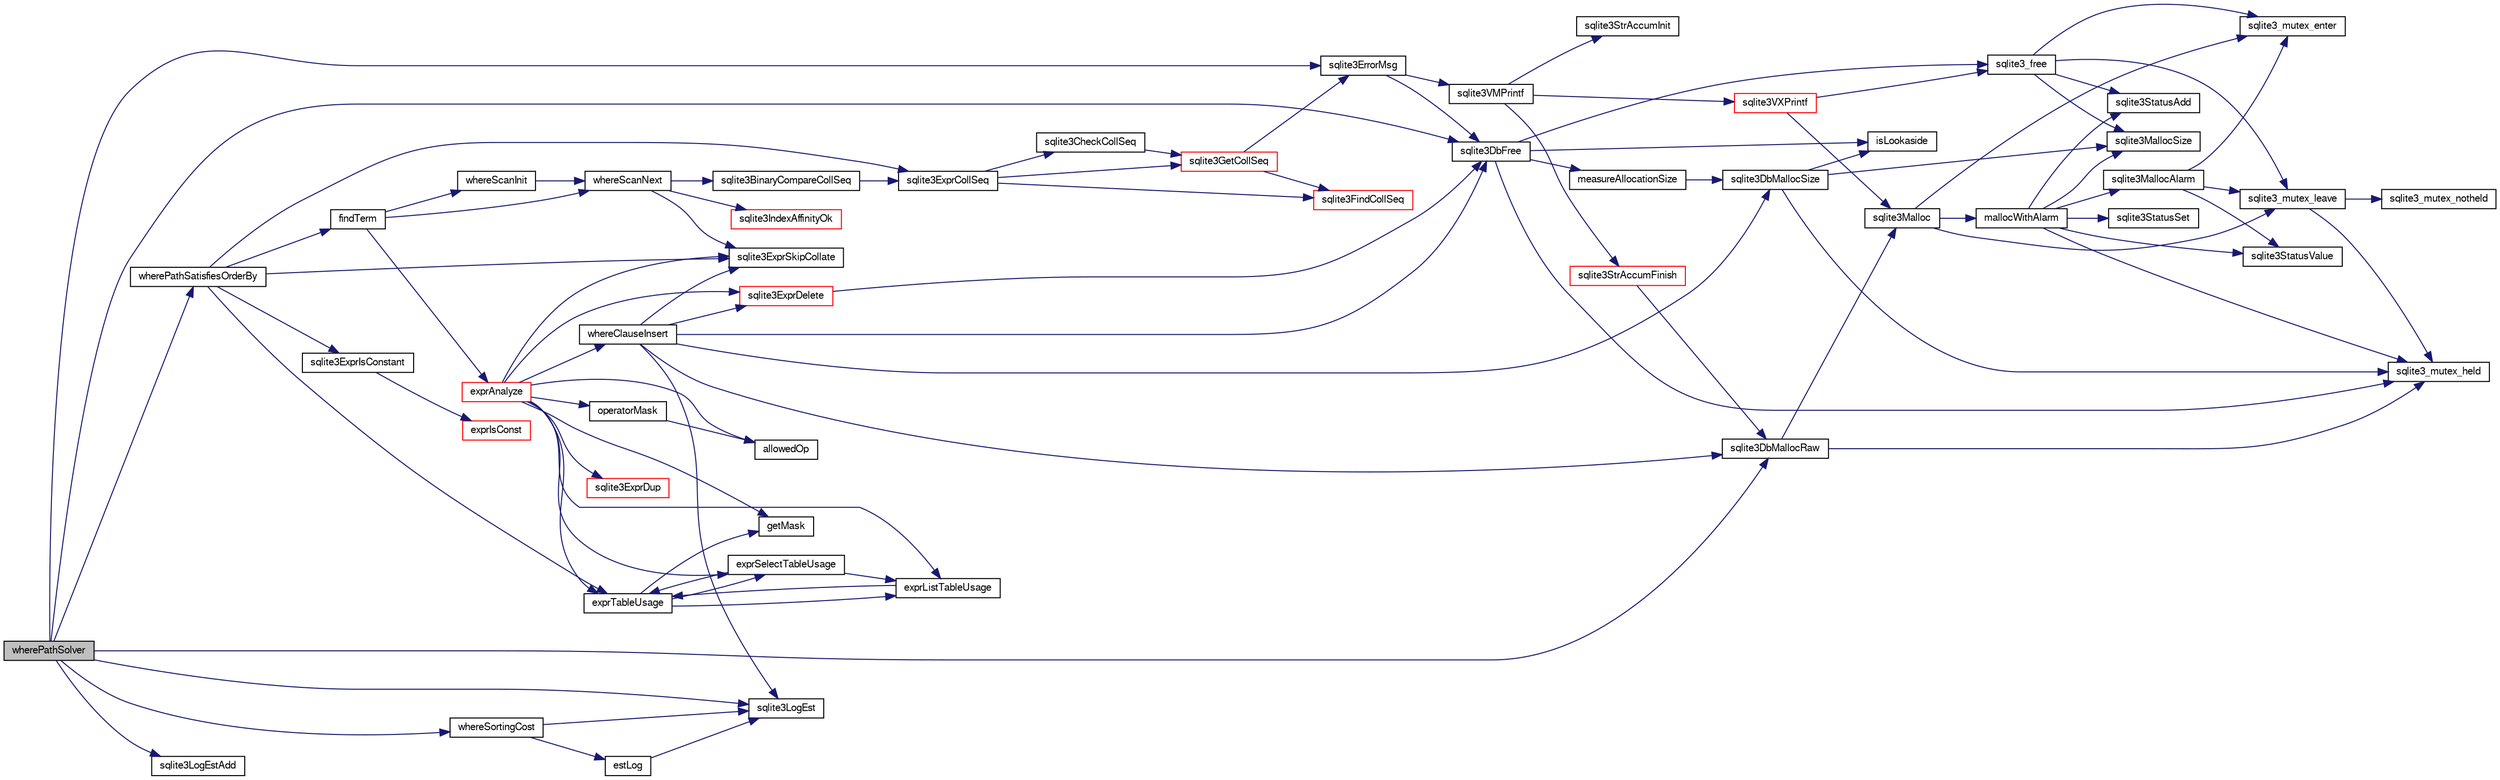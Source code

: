 digraph "wherePathSolver"
{
  edge [fontname="FreeSans",fontsize="10",labelfontname="FreeSans",labelfontsize="10"];
  node [fontname="FreeSans",fontsize="10",shape=record];
  rankdir="LR";
  Node917976 [label="wherePathSolver",height=0.2,width=0.4,color="black", fillcolor="grey75", style="filled", fontcolor="black"];
  Node917976 -> Node917977 [color="midnightblue",fontsize="10",style="solid",fontname="FreeSans"];
  Node917977 [label="sqlite3DbMallocRaw",height=0.2,width=0.4,color="black", fillcolor="white", style="filled",URL="$sqlite3_8c.html#abbe8be0cf7175e11ddc3e2218fad924e"];
  Node917977 -> Node917978 [color="midnightblue",fontsize="10",style="solid",fontname="FreeSans"];
  Node917978 [label="sqlite3_mutex_held",height=0.2,width=0.4,color="black", fillcolor="white", style="filled",URL="$sqlite3_8c.html#acf77da68932b6bc163c5e68547ecc3e7"];
  Node917977 -> Node917979 [color="midnightblue",fontsize="10",style="solid",fontname="FreeSans"];
  Node917979 [label="sqlite3Malloc",height=0.2,width=0.4,color="black", fillcolor="white", style="filled",URL="$sqlite3_8c.html#a361a2eaa846b1885f123abe46f5d8b2b"];
  Node917979 -> Node917980 [color="midnightblue",fontsize="10",style="solid",fontname="FreeSans"];
  Node917980 [label="sqlite3_mutex_enter",height=0.2,width=0.4,color="black", fillcolor="white", style="filled",URL="$sqlite3_8c.html#a1c12cde690bd89f104de5cbad12a6bf5"];
  Node917979 -> Node917981 [color="midnightblue",fontsize="10",style="solid",fontname="FreeSans"];
  Node917981 [label="mallocWithAlarm",height=0.2,width=0.4,color="black", fillcolor="white", style="filled",URL="$sqlite3_8c.html#ab070d5cf8e48ec8a6a43cf025d48598b"];
  Node917981 -> Node917978 [color="midnightblue",fontsize="10",style="solid",fontname="FreeSans"];
  Node917981 -> Node917982 [color="midnightblue",fontsize="10",style="solid",fontname="FreeSans"];
  Node917982 [label="sqlite3StatusSet",height=0.2,width=0.4,color="black", fillcolor="white", style="filled",URL="$sqlite3_8c.html#afec7586c01fcb5ea17dc9d7725a589d9"];
  Node917981 -> Node917983 [color="midnightblue",fontsize="10",style="solid",fontname="FreeSans"];
  Node917983 [label="sqlite3StatusValue",height=0.2,width=0.4,color="black", fillcolor="white", style="filled",URL="$sqlite3_8c.html#a30b8ac296c6e200c1fa57708d52c6ef6"];
  Node917981 -> Node917984 [color="midnightblue",fontsize="10",style="solid",fontname="FreeSans"];
  Node917984 [label="sqlite3MallocAlarm",height=0.2,width=0.4,color="black", fillcolor="white", style="filled",URL="$sqlite3_8c.html#ada66988e8471d1198f3219c062377508"];
  Node917984 -> Node917983 [color="midnightblue",fontsize="10",style="solid",fontname="FreeSans"];
  Node917984 -> Node917985 [color="midnightblue",fontsize="10",style="solid",fontname="FreeSans"];
  Node917985 [label="sqlite3_mutex_leave",height=0.2,width=0.4,color="black", fillcolor="white", style="filled",URL="$sqlite3_8c.html#a5838d235601dbd3c1fa993555c6bcc93"];
  Node917985 -> Node917978 [color="midnightblue",fontsize="10",style="solid",fontname="FreeSans"];
  Node917985 -> Node917986 [color="midnightblue",fontsize="10",style="solid",fontname="FreeSans"];
  Node917986 [label="sqlite3_mutex_notheld",height=0.2,width=0.4,color="black", fillcolor="white", style="filled",URL="$sqlite3_8c.html#a83967c837c1c000d3b5adcfaa688f5dc"];
  Node917984 -> Node917980 [color="midnightblue",fontsize="10",style="solid",fontname="FreeSans"];
  Node917981 -> Node917987 [color="midnightblue",fontsize="10",style="solid",fontname="FreeSans"];
  Node917987 [label="sqlite3MallocSize",height=0.2,width=0.4,color="black", fillcolor="white", style="filled",URL="$sqlite3_8c.html#acf5d2a5f35270bafb050bd2def576955"];
  Node917981 -> Node917988 [color="midnightblue",fontsize="10",style="solid",fontname="FreeSans"];
  Node917988 [label="sqlite3StatusAdd",height=0.2,width=0.4,color="black", fillcolor="white", style="filled",URL="$sqlite3_8c.html#afa029f93586aeab4cc85360905dae9cd"];
  Node917979 -> Node917985 [color="midnightblue",fontsize="10",style="solid",fontname="FreeSans"];
  Node917976 -> Node917989 [color="midnightblue",fontsize="10",style="solid",fontname="FreeSans"];
  Node917989 [label="sqlite3LogEst",height=0.2,width=0.4,color="black", fillcolor="white", style="filled",URL="$sqlite3_8c.html#a14c7d015bfd3d4a869739b9e6139c84f"];
  Node917976 -> Node917990 [color="midnightblue",fontsize="10",style="solid",fontname="FreeSans"];
  Node917990 [label="sqlite3LogEstAdd",height=0.2,width=0.4,color="black", fillcolor="white", style="filled",URL="$sqlite3_8c.html#a8806f75e39b604ff8b356eb37c3bc59a"];
  Node917976 -> Node917991 [color="midnightblue",fontsize="10",style="solid",fontname="FreeSans"];
  Node917991 [label="wherePathSatisfiesOrderBy",height=0.2,width=0.4,color="black", fillcolor="white", style="filled",URL="$sqlite3_8c.html#a0d0fdea0c17942906bcb742c15cf8861"];
  Node917991 -> Node917992 [color="midnightblue",fontsize="10",style="solid",fontname="FreeSans"];
  Node917992 [label="sqlite3ExprSkipCollate",height=0.2,width=0.4,color="black", fillcolor="white", style="filled",URL="$sqlite3_8c.html#a91b59896d4e3534de7c33940dca8537c"];
  Node917991 -> Node917993 [color="midnightblue",fontsize="10",style="solid",fontname="FreeSans"];
  Node917993 [label="findTerm",height=0.2,width=0.4,color="black", fillcolor="white", style="filled",URL="$sqlite3_8c.html#af26eb1eed85001fcf29fa189b631ac4b"];
  Node917993 -> Node917994 [color="midnightblue",fontsize="10",style="solid",fontname="FreeSans"];
  Node917994 [label="whereScanInit",height=0.2,width=0.4,color="black", fillcolor="white", style="filled",URL="$sqlite3_8c.html#ab7a6bce9b1760a3db93cca329216e5c9"];
  Node917994 -> Node917995 [color="midnightblue",fontsize="10",style="solid",fontname="FreeSans"];
  Node917995 [label="whereScanNext",height=0.2,width=0.4,color="black", fillcolor="white", style="filled",URL="$sqlite3_8c.html#a9e9c2943f8e78b0d225912d165bdaee2"];
  Node917995 -> Node917992 [color="midnightblue",fontsize="10",style="solid",fontname="FreeSans"];
  Node917995 -> Node917996 [color="midnightblue",fontsize="10",style="solid",fontname="FreeSans"];
  Node917996 [label="sqlite3IndexAffinityOk",height=0.2,width=0.4,color="red", fillcolor="white", style="filled",URL="$sqlite3_8c.html#a9d43a9db81f31f7473f7ca11fd823900"];
  Node917995 -> Node918003 [color="midnightblue",fontsize="10",style="solid",fontname="FreeSans"];
  Node918003 [label="sqlite3BinaryCompareCollSeq",height=0.2,width=0.4,color="black", fillcolor="white", style="filled",URL="$sqlite3_8c.html#ad736cef22bdf857cc89b9411ffca6af6"];
  Node918003 -> Node918004 [color="midnightblue",fontsize="10",style="solid",fontname="FreeSans"];
  Node918004 [label="sqlite3ExprCollSeq",height=0.2,width=0.4,color="black", fillcolor="white", style="filled",URL="$sqlite3_8c.html#af36e271ed5ce13d4f2d088a766529574"];
  Node918004 -> Node918005 [color="midnightblue",fontsize="10",style="solid",fontname="FreeSans"];
  Node918005 [label="sqlite3GetCollSeq",height=0.2,width=0.4,color="red", fillcolor="white", style="filled",URL="$sqlite3_8c.html#a4ed2e10e20f9616894d068c6c73c3134"];
  Node918005 -> Node918006 [color="midnightblue",fontsize="10",style="solid",fontname="FreeSans"];
  Node918006 [label="sqlite3FindCollSeq",height=0.2,width=0.4,color="red", fillcolor="white", style="filled",URL="$sqlite3_8c.html#ac4f91d39f24a6435de12698fdb16bc14"];
  Node918005 -> Node918292 [color="midnightblue",fontsize="10",style="solid",fontname="FreeSans"];
  Node918292 [label="sqlite3ErrorMsg",height=0.2,width=0.4,color="black", fillcolor="white", style="filled",URL="$sqlite3_8c.html#aee2798e173651adae0f9c85469f3457d"];
  Node918292 -> Node918267 [color="midnightblue",fontsize="10",style="solid",fontname="FreeSans"];
  Node918267 [label="sqlite3VMPrintf",height=0.2,width=0.4,color="black", fillcolor="white", style="filled",URL="$sqlite3_8c.html#a05535d0982ef06fbc2ee8195ebbae689"];
  Node918267 -> Node918023 [color="midnightblue",fontsize="10",style="solid",fontname="FreeSans"];
  Node918023 [label="sqlite3StrAccumInit",height=0.2,width=0.4,color="black", fillcolor="white", style="filled",URL="$sqlite3_8c.html#aabf95e113b9d54d519cd15a56215f560"];
  Node918267 -> Node918024 [color="midnightblue",fontsize="10",style="solid",fontname="FreeSans"];
  Node918024 [label="sqlite3VXPrintf",height=0.2,width=0.4,color="red", fillcolor="white", style="filled",URL="$sqlite3_8c.html#a63c25806c9bd4a2b76f9a0eb232c6bde"];
  Node918024 -> Node917979 [color="midnightblue",fontsize="10",style="solid",fontname="FreeSans"];
  Node918024 -> Node918015 [color="midnightblue",fontsize="10",style="solid",fontname="FreeSans"];
  Node918015 [label="sqlite3_free",height=0.2,width=0.4,color="black", fillcolor="white", style="filled",URL="$sqlite3_8c.html#a6552349e36a8a691af5487999ab09519"];
  Node918015 -> Node917980 [color="midnightblue",fontsize="10",style="solid",fontname="FreeSans"];
  Node918015 -> Node917988 [color="midnightblue",fontsize="10",style="solid",fontname="FreeSans"];
  Node918015 -> Node917987 [color="midnightblue",fontsize="10",style="solid",fontname="FreeSans"];
  Node918015 -> Node917985 [color="midnightblue",fontsize="10",style="solid",fontname="FreeSans"];
  Node918267 -> Node918116 [color="midnightblue",fontsize="10",style="solid",fontname="FreeSans"];
  Node918116 [label="sqlite3StrAccumFinish",height=0.2,width=0.4,color="red", fillcolor="white", style="filled",URL="$sqlite3_8c.html#adb7f26b10ac1b847db6f000ef4c2e2ba"];
  Node918116 -> Node917977 [color="midnightblue",fontsize="10",style="solid",fontname="FreeSans"];
  Node918292 -> Node918030 [color="midnightblue",fontsize="10",style="solid",fontname="FreeSans"];
  Node918030 [label="sqlite3DbFree",height=0.2,width=0.4,color="black", fillcolor="white", style="filled",URL="$sqlite3_8c.html#ac70ab821a6607b4a1b909582dc37a069"];
  Node918030 -> Node917978 [color="midnightblue",fontsize="10",style="solid",fontname="FreeSans"];
  Node918030 -> Node918031 [color="midnightblue",fontsize="10",style="solid",fontname="FreeSans"];
  Node918031 [label="measureAllocationSize",height=0.2,width=0.4,color="black", fillcolor="white", style="filled",URL="$sqlite3_8c.html#a45731e644a22fdb756e2b6337224217a"];
  Node918031 -> Node918032 [color="midnightblue",fontsize="10",style="solid",fontname="FreeSans"];
  Node918032 [label="sqlite3DbMallocSize",height=0.2,width=0.4,color="black", fillcolor="white", style="filled",URL="$sqlite3_8c.html#aa397e5a8a03495203a0767abf0a71f86"];
  Node918032 -> Node917987 [color="midnightblue",fontsize="10",style="solid",fontname="FreeSans"];
  Node918032 -> Node917978 [color="midnightblue",fontsize="10",style="solid",fontname="FreeSans"];
  Node918032 -> Node918033 [color="midnightblue",fontsize="10",style="solid",fontname="FreeSans"];
  Node918033 [label="isLookaside",height=0.2,width=0.4,color="black", fillcolor="white", style="filled",URL="$sqlite3_8c.html#a770fa05ff9717b75e16f4d968a77b897"];
  Node918030 -> Node918033 [color="midnightblue",fontsize="10",style="solid",fontname="FreeSans"];
  Node918030 -> Node918015 [color="midnightblue",fontsize="10",style="solid",fontname="FreeSans"];
  Node918004 -> Node918006 [color="midnightblue",fontsize="10",style="solid",fontname="FreeSans"];
  Node918004 -> Node918293 [color="midnightblue",fontsize="10",style="solid",fontname="FreeSans"];
  Node918293 [label="sqlite3CheckCollSeq",height=0.2,width=0.4,color="black", fillcolor="white", style="filled",URL="$sqlite3_8c.html#aaf12fc8e392ea73879ac89207623d813"];
  Node918293 -> Node918005 [color="midnightblue",fontsize="10",style="solid",fontname="FreeSans"];
  Node917993 -> Node917995 [color="midnightblue",fontsize="10",style="solid",fontname="FreeSans"];
  Node917993 -> Node918294 [color="midnightblue",fontsize="10",style="solid",fontname="FreeSans"];
  Node918294 [label="exprAnalyze",height=0.2,width=0.4,color="red", fillcolor="white", style="filled",URL="$sqlite3_8c.html#acb10e48c9a4184a4edd9bfd5b14ad0b7"];
  Node918294 -> Node918295 [color="midnightblue",fontsize="10",style="solid",fontname="FreeSans"];
  Node918295 [label="exprTableUsage",height=0.2,width=0.4,color="black", fillcolor="white", style="filled",URL="$sqlite3_8c.html#adc74a03d7e143fc3158a9f530fa35919"];
  Node918295 -> Node918296 [color="midnightblue",fontsize="10",style="solid",fontname="FreeSans"];
  Node918296 [label="getMask",height=0.2,width=0.4,color="black", fillcolor="white", style="filled",URL="$sqlite3_8c.html#aff9554a4790fc9c0b4f80378505c45dc"];
  Node918295 -> Node918297 [color="midnightblue",fontsize="10",style="solid",fontname="FreeSans"];
  Node918297 [label="exprSelectTableUsage",height=0.2,width=0.4,color="black", fillcolor="white", style="filled",URL="$sqlite3_8c.html#af22cb4832e9eabf75dd8e07e6f9221a8"];
  Node918297 -> Node918298 [color="midnightblue",fontsize="10",style="solid",fontname="FreeSans"];
  Node918298 [label="exprListTableUsage",height=0.2,width=0.4,color="black", fillcolor="white", style="filled",URL="$sqlite3_8c.html#a99dd0f7db0b58d62b2983f95a0dee071"];
  Node918298 -> Node918295 [color="midnightblue",fontsize="10",style="solid",fontname="FreeSans"];
  Node918297 -> Node918295 [color="midnightblue",fontsize="10",style="solid",fontname="FreeSans"];
  Node918295 -> Node918298 [color="midnightblue",fontsize="10",style="solid",fontname="FreeSans"];
  Node918294 -> Node918297 [color="midnightblue",fontsize="10",style="solid",fontname="FreeSans"];
  Node918294 -> Node918298 [color="midnightblue",fontsize="10",style="solid",fontname="FreeSans"];
  Node918294 -> Node918296 [color="midnightblue",fontsize="10",style="solid",fontname="FreeSans"];
  Node918294 -> Node918299 [color="midnightblue",fontsize="10",style="solid",fontname="FreeSans"];
  Node918299 [label="allowedOp",height=0.2,width=0.4,color="black", fillcolor="white", style="filled",URL="$sqlite3_8c.html#a9cb0a678e7e89071cde7e9ad6a5b6aef"];
  Node918294 -> Node917992 [color="midnightblue",fontsize="10",style="solid",fontname="FreeSans"];
  Node918294 -> Node918300 [color="midnightblue",fontsize="10",style="solid",fontname="FreeSans"];
  Node918300 [label="operatorMask",height=0.2,width=0.4,color="black", fillcolor="white", style="filled",URL="$sqlite3_8c.html#a2c4d9f851b9a7492b6a009c12fd78ba3"];
  Node918300 -> Node918299 [color="midnightblue",fontsize="10",style="solid",fontname="FreeSans"];
  Node918294 -> Node918301 [color="midnightblue",fontsize="10",style="solid",fontname="FreeSans"];
  Node918301 [label="sqlite3ExprDup",height=0.2,width=0.4,color="red", fillcolor="white", style="filled",URL="$sqlite3_8c.html#a509095508224c9f99698d86205234209"];
  Node918294 -> Node918312 [color="midnightblue",fontsize="10",style="solid",fontname="FreeSans"];
  Node918312 [label="sqlite3ExprDelete",height=0.2,width=0.4,color="red", fillcolor="white", style="filled",URL="$sqlite3_8c.html#ae4e21ab5918e0428fbaa9e615dceb309"];
  Node918312 -> Node918030 [color="midnightblue",fontsize="10",style="solid",fontname="FreeSans"];
  Node918294 -> Node918968 [color="midnightblue",fontsize="10",style="solid",fontname="FreeSans"];
  Node918968 [label="whereClauseInsert",height=0.2,width=0.4,color="black", fillcolor="white", style="filled",URL="$sqlite3_8c.html#a041437b48ab90370901a024e385193da"];
  Node918968 -> Node917977 [color="midnightblue",fontsize="10",style="solid",fontname="FreeSans"];
  Node918968 -> Node918312 [color="midnightblue",fontsize="10",style="solid",fontname="FreeSans"];
  Node918968 -> Node918030 [color="midnightblue",fontsize="10",style="solid",fontname="FreeSans"];
  Node918968 -> Node918032 [color="midnightblue",fontsize="10",style="solid",fontname="FreeSans"];
  Node918968 -> Node917989 [color="midnightblue",fontsize="10",style="solid",fontname="FreeSans"];
  Node918968 -> Node917992 [color="midnightblue",fontsize="10",style="solid",fontname="FreeSans"];
  Node917991 -> Node918004 [color="midnightblue",fontsize="10",style="solid",fontname="FreeSans"];
  Node917991 -> Node918295 [color="midnightblue",fontsize="10",style="solid",fontname="FreeSans"];
  Node917991 -> Node919050 [color="midnightblue",fontsize="10",style="solid",fontname="FreeSans"];
  Node919050 [label="sqlite3ExprIsConstant",height=0.2,width=0.4,color="black", fillcolor="white", style="filled",URL="$sqlite3_8c.html#a5612940e28d7d8f6994f756d0b8d9e3a"];
  Node919050 -> Node919029 [color="midnightblue",fontsize="10",style="solid",fontname="FreeSans"];
  Node919029 [label="exprIsConst",height=0.2,width=0.4,color="red", fillcolor="white", style="filled",URL="$sqlite3_8c.html#a5b93dd8800ece14ec33f44a1ba2cf4d4"];
  Node917976 -> Node919250 [color="midnightblue",fontsize="10",style="solid",fontname="FreeSans"];
  Node919250 [label="whereSortingCost",height=0.2,width=0.4,color="black", fillcolor="white", style="filled",URL="$sqlite3_8c.html#ac305e00af3d9e7fc7e83e4293b8b6217"];
  Node919250 -> Node917989 [color="midnightblue",fontsize="10",style="solid",fontname="FreeSans"];
  Node919250 -> Node919197 [color="midnightblue",fontsize="10",style="solid",fontname="FreeSans"];
  Node919197 [label="estLog",height=0.2,width=0.4,color="black", fillcolor="white", style="filled",URL="$sqlite3_8c.html#ac4420ab2b01a2e2efe5d4ac054868246"];
  Node919197 -> Node917989 [color="midnightblue",fontsize="10",style="solid",fontname="FreeSans"];
  Node917976 -> Node918292 [color="midnightblue",fontsize="10",style="solid",fontname="FreeSans"];
  Node917976 -> Node918030 [color="midnightblue",fontsize="10",style="solid",fontname="FreeSans"];
}
